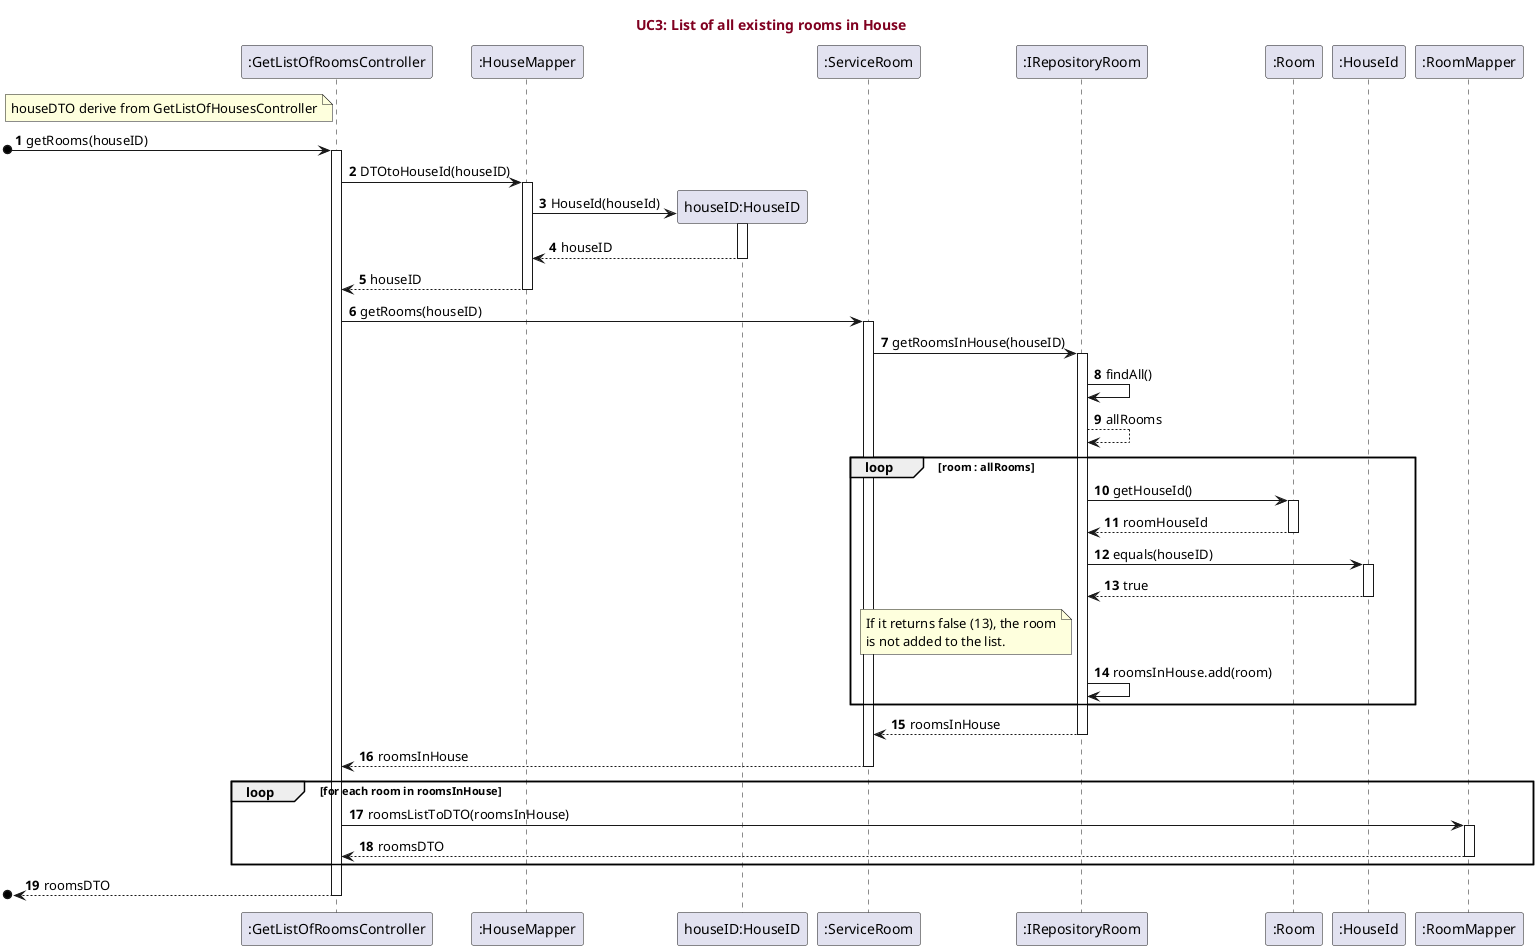 @startuml
'https://plantuml.com/sequence-diagram


title <font color=#800020>UC3: List of all existing rooms in House</font>

autonumber
participant ":GetListOfRoomsController"
participant ":HouseMapper"
participant "houseID:HouseID"
participant ":ServiceRoom"
participant ":IRepositoryRoom"
participant ":Room"
participant ":HouseId"
participant ":RoomMapper"

note left of ":GetListOfRoomsController"
   houseDTO derive from GetListOfHousesController
end note

[o-> ":GetListOfRoomsController" : getRooms(houseID)
activate ":GetListOfRoomsController"

":GetListOfRoomsController"->":HouseMapper" : DTOtoHouseId(houseID)
activate ":HouseMapper"

":HouseMapper" -> "houseID:HouseID" ** : HouseId(houseId)
activate "houseID:HouseID"

"houseID:HouseID" --> ":HouseMapper" : houseID
deactivate "houseID:HouseID"

":HouseMapper"-->":GetListOfRoomsController" : houseID
deactivate ":HouseMapper"

":GetListOfRoomsController" -> ":ServiceRoom" : getRooms(houseID)
activate ":ServiceRoom"

":ServiceRoom"-> ":IRepositoryRoom" : getRoomsInHouse(houseID)
activate ":IRepositoryRoom"

":IRepositoryRoom" -> ":IRepositoryRoom" : findAll()

":IRepositoryRoom" --> ":IRepositoryRoom" : allRooms


loop room : allRooms

    ":IRepositoryRoom"->":Room": getHouseId()
    activate ":Room"
    ":Room"--> ":IRepositoryRoom" : roomHouseId
    deactivate ":Room"
    ":IRepositoryRoom" -> ":HouseId" : equals(houseID)
    activate ":HouseId"
    ":HouseId" --> ":IRepositoryRoom" : true

    note left of ":IRepositoryRoom"
        If it returns false (13), the room
        is not added to the list.
    end note

    deactivate ":HouseId"
    ":IRepositoryRoom"->":IRepositoryRoom" : roomsInHouse.add(room)
end


":IRepositoryRoom"-->":ServiceRoom" : roomsInHouse
deactivate ":IRepositoryRoom"

":ServiceRoom"-->":GetListOfRoomsController" : roomsInHouse
deactivate ":ServiceRoom"

loop for each room in roomsInHouse

":GetListOfRoomsController" -> ":RoomMapper" : roomsListToDTO(roomsInHouse)
activate ":RoomMapper"

":RoomMapper" --> ":GetListOfRoomsController" : roomsDTO
deactivate ":RoomMapper"

end
[o<--":GetListOfRoomsController" : roomsDTO
deactivate ":GetListOfRoomsController"

@enduml